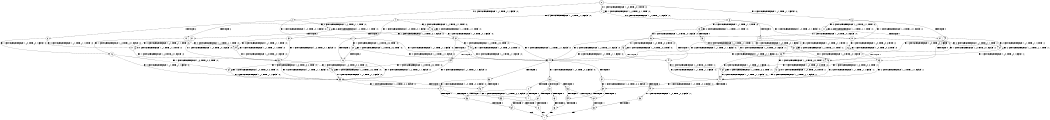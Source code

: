 digraph BCG {
size = "7, 10.5";
center = TRUE;
node [shape = circle];
0 [peripheries = 2];
0 -> 1 [label = "EX !1 !ATOMIC_EXCH_BRANCH (1, +0, TRUE, +0, 1, TRUE) !:0:"];
0 -> 2 [label = "EX !2 !ATOMIC_EXCH_BRANCH (1, +1, TRUE, +1, 1, FALSE) !:0:"];
0 -> 3 [label = "EX !0 !ATOMIC_EXCH_BRANCH (1, +1, TRUE, +1, 1, FALSE) !:0:"];
1 -> 4 [label = "EX !2 !ATOMIC_EXCH_BRANCH (1, +1, TRUE, +1, 1, FALSE) !:0:"];
1 -> 5 [label = "EX !0 !ATOMIC_EXCH_BRANCH (1, +1, TRUE, +1, 1, FALSE) !:0:"];
1 -> 1 [label = "EX !1 !ATOMIC_EXCH_BRANCH (1, +0, TRUE, +0, 1, TRUE) !:0:"];
2 -> 6 [label = "TERMINATE !2"];
2 -> 7 [label = "EX !1 !ATOMIC_EXCH_BRANCH (1, +0, TRUE, +0, 1, FALSE) !:0:"];
2 -> 8 [label = "EX !0 !ATOMIC_EXCH_BRANCH (1, +1, TRUE, +1, 1, TRUE) !:0:"];
3 -> 9 [label = "TERMINATE !0"];
3 -> 10 [label = "EX !1 !ATOMIC_EXCH_BRANCH (1, +0, TRUE, +0, 1, FALSE) !:0:"];
3 -> 11 [label = "EX !2 !ATOMIC_EXCH_BRANCH (1, +1, TRUE, +1, 1, TRUE) !:0:"];
4 -> 12 [label = "TERMINATE !2"];
4 -> 13 [label = "EX !0 !ATOMIC_EXCH_BRANCH (1, +1, TRUE, +1, 1, TRUE) !:0:"];
4 -> 7 [label = "EX !1 !ATOMIC_EXCH_BRANCH (1, +0, TRUE, +0, 1, FALSE) !:0:"];
5 -> 14 [label = "TERMINATE !0"];
5 -> 15 [label = "EX !2 !ATOMIC_EXCH_BRANCH (1, +1, TRUE, +1, 1, TRUE) !:0:"];
5 -> 10 [label = "EX !1 !ATOMIC_EXCH_BRANCH (1, +0, TRUE, +0, 1, FALSE) !:0:"];
6 -> 16 [label = "EX !1 !ATOMIC_EXCH_BRANCH (1, +0, TRUE, +0, 1, FALSE) !:0:"];
6 -> 17 [label = "EX !0 !ATOMIC_EXCH_BRANCH (1, +1, TRUE, +1, 1, TRUE) !:0:"];
7 -> 18 [label = "TERMINATE !2"];
7 -> 19 [label = "EX !0 !ATOMIC_EXCH_BRANCH (1, +1, TRUE, +1, 1, FALSE) !:0:"];
7 -> 20 [label = "EX !1 !ATOMIC_EXCH_BRANCH (1, +0, TRUE, +0, 2, TRUE) !:0:"];
8 -> 21 [label = "TERMINATE !2"];
8 -> 22 [label = "EX !1 !ATOMIC_EXCH_BRANCH (1, +0, TRUE, +0, 1, FALSE) !:0:"];
8 -> 8 [label = "EX !0 !ATOMIC_EXCH_BRANCH (1, +1, TRUE, +1, 1, TRUE) !:0:"];
9 -> 23 [label = "EX !1 !ATOMIC_EXCH_BRANCH (1, +0, TRUE, +0, 1, FALSE) !:1:"];
9 -> 24 [label = "EX !2 !ATOMIC_EXCH_BRANCH (1, +1, TRUE, +1, 1, TRUE) !:1:"];
10 -> 25 [label = "TERMINATE !0"];
10 -> 19 [label = "EX !2 !ATOMIC_EXCH_BRANCH (1, +1, TRUE, +1, 1, FALSE) !:0:"];
10 -> 26 [label = "EX !1 !ATOMIC_EXCH_BRANCH (1, +0, TRUE, +0, 2, TRUE) !:0:"];
11 -> 27 [label = "TERMINATE !0"];
11 -> 28 [label = "EX !1 !ATOMIC_EXCH_BRANCH (1, +0, TRUE, +0, 1, FALSE) !:0:"];
11 -> 11 [label = "EX !2 !ATOMIC_EXCH_BRANCH (1, +1, TRUE, +1, 1, TRUE) !:0:"];
12 -> 29 [label = "EX !0 !ATOMIC_EXCH_BRANCH (1, +1, TRUE, +1, 1, TRUE) !:0:"];
12 -> 16 [label = "EX !1 !ATOMIC_EXCH_BRANCH (1, +0, TRUE, +0, 1, FALSE) !:0:"];
13 -> 30 [label = "TERMINATE !2"];
13 -> 22 [label = "EX !1 !ATOMIC_EXCH_BRANCH (1, +0, TRUE, +0, 1, FALSE) !:0:"];
13 -> 13 [label = "EX !0 !ATOMIC_EXCH_BRANCH (1, +1, TRUE, +1, 1, TRUE) !:0:"];
14 -> 31 [label = "EX !2 !ATOMIC_EXCH_BRANCH (1, +1, TRUE, +1, 1, TRUE) !:1:"];
14 -> 23 [label = "EX !1 !ATOMIC_EXCH_BRANCH (1, +0, TRUE, +0, 1, FALSE) !:1:"];
15 -> 32 [label = "TERMINATE !0"];
15 -> 15 [label = "EX !2 !ATOMIC_EXCH_BRANCH (1, +1, TRUE, +1, 1, TRUE) !:0:"];
15 -> 28 [label = "EX !1 !ATOMIC_EXCH_BRANCH (1, +0, TRUE, +0, 1, FALSE) !:0:"];
16 -> 33 [label = "EX !0 !ATOMIC_EXCH_BRANCH (1, +1, TRUE, +1, 1, FALSE) !:0:"];
16 -> 34 [label = "EX !1 !ATOMIC_EXCH_BRANCH (1, +0, TRUE, +0, 2, TRUE) !:0:"];
17 -> 35 [label = "EX !1 !ATOMIC_EXCH_BRANCH (1, +0, TRUE, +0, 1, FALSE) !:0:"];
17 -> 17 [label = "EX !0 !ATOMIC_EXCH_BRANCH (1, +1, TRUE, +1, 1, TRUE) !:0:"];
18 -> 33 [label = "EX !0 !ATOMIC_EXCH_BRANCH (1, +1, TRUE, +1, 1, FALSE) !:0:"];
18 -> 34 [label = "EX !1 !ATOMIC_EXCH_BRANCH (1, +0, TRUE, +0, 2, TRUE) !:0:"];
19 -> 36 [label = "TERMINATE !2"];
19 -> 37 [label = "TERMINATE !0"];
19 -> 38 [label = "EX !1 !ATOMIC_EXCH_BRANCH (1, +0, TRUE, +0, 2, FALSE) !:0:"];
20 -> 18 [label = "TERMINATE !2"];
20 -> 19 [label = "EX !0 !ATOMIC_EXCH_BRANCH (1, +1, TRUE, +1, 1, FALSE) !:0:"];
20 -> 20 [label = "EX !1 !ATOMIC_EXCH_BRANCH (1, +0, TRUE, +0, 2, TRUE) !:0:"];
21 -> 35 [label = "EX !1 !ATOMIC_EXCH_BRANCH (1, +0, TRUE, +0, 1, FALSE) !:0:"];
21 -> 17 [label = "EX !0 !ATOMIC_EXCH_BRANCH (1, +1, TRUE, +1, 1, TRUE) !:0:"];
22 -> 39 [label = "TERMINATE !2"];
22 -> 40 [label = "EX !1 !ATOMIC_EXCH_BRANCH (1, +0, TRUE, +0, 2, TRUE) !:0:"];
22 -> 19 [label = "EX !0 !ATOMIC_EXCH_BRANCH (1, +1, TRUE, +1, 1, FALSE) !:0:"];
23 -> 41 [label = "EX !2 !ATOMIC_EXCH_BRANCH (1, +1, TRUE, +1, 1, FALSE) !:1:"];
23 -> 42 [label = "EX !1 !ATOMIC_EXCH_BRANCH (1, +0, TRUE, +0, 2, TRUE) !:1:"];
24 -> 43 [label = "EX !1 !ATOMIC_EXCH_BRANCH (1, +0, TRUE, +0, 1, FALSE) !:1:"];
24 -> 24 [label = "EX !2 !ATOMIC_EXCH_BRANCH (1, +1, TRUE, +1, 1, TRUE) !:1:"];
25 -> 41 [label = "EX !2 !ATOMIC_EXCH_BRANCH (1, +1, TRUE, +1, 1, FALSE) !:1:"];
25 -> 42 [label = "EX !1 !ATOMIC_EXCH_BRANCH (1, +0, TRUE, +0, 2, TRUE) !:1:"];
26 -> 25 [label = "TERMINATE !0"];
26 -> 19 [label = "EX !2 !ATOMIC_EXCH_BRANCH (1, +1, TRUE, +1, 1, FALSE) !:0:"];
26 -> 26 [label = "EX !1 !ATOMIC_EXCH_BRANCH (1, +0, TRUE, +0, 2, TRUE) !:0:"];
27 -> 43 [label = "EX !1 !ATOMIC_EXCH_BRANCH (1, +0, TRUE, +0, 1, FALSE) !:1:"];
27 -> 24 [label = "EX !2 !ATOMIC_EXCH_BRANCH (1, +1, TRUE, +1, 1, TRUE) !:1:"];
28 -> 44 [label = "TERMINATE !0"];
28 -> 19 [label = "EX !2 !ATOMIC_EXCH_BRANCH (1, +1, TRUE, +1, 1, FALSE) !:0:"];
28 -> 45 [label = "EX !1 !ATOMIC_EXCH_BRANCH (1, +0, TRUE, +0, 2, TRUE) !:0:"];
29 -> 35 [label = "EX !1 !ATOMIC_EXCH_BRANCH (1, +0, TRUE, +0, 1, FALSE) !:0:"];
29 -> 29 [label = "EX !0 !ATOMIC_EXCH_BRANCH (1, +1, TRUE, +1, 1, TRUE) !:0:"];
30 -> 35 [label = "EX !1 !ATOMIC_EXCH_BRANCH (1, +0, TRUE, +0, 1, FALSE) !:0:"];
30 -> 29 [label = "EX !0 !ATOMIC_EXCH_BRANCH (1, +1, TRUE, +1, 1, TRUE) !:0:"];
31 -> 31 [label = "EX !2 !ATOMIC_EXCH_BRANCH (1, +1, TRUE, +1, 1, TRUE) !:1:"];
31 -> 43 [label = "EX !1 !ATOMIC_EXCH_BRANCH (1, +0, TRUE, +0, 1, FALSE) !:1:"];
32 -> 31 [label = "EX !2 !ATOMIC_EXCH_BRANCH (1, +1, TRUE, +1, 1, TRUE) !:1:"];
32 -> 43 [label = "EX !1 !ATOMIC_EXCH_BRANCH (1, +0, TRUE, +0, 1, FALSE) !:1:"];
33 -> 46 [label = "TERMINATE !0"];
33 -> 47 [label = "EX !1 !ATOMIC_EXCH_BRANCH (1, +0, TRUE, +0, 2, FALSE) !:0:"];
34 -> 33 [label = "EX !0 !ATOMIC_EXCH_BRANCH (1, +1, TRUE, +1, 1, FALSE) !:0:"];
34 -> 34 [label = "EX !1 !ATOMIC_EXCH_BRANCH (1, +0, TRUE, +0, 2, TRUE) !:0:"];
35 -> 48 [label = "EX !1 !ATOMIC_EXCH_BRANCH (1, +0, TRUE, +0, 2, TRUE) !:0:"];
35 -> 33 [label = "EX !0 !ATOMIC_EXCH_BRANCH (1, +1, TRUE, +1, 1, FALSE) !:0:"];
36 -> 46 [label = "TERMINATE !0"];
36 -> 47 [label = "EX !1 !ATOMIC_EXCH_BRANCH (1, +0, TRUE, +0, 2, FALSE) !:0:"];
37 -> 49 [label = "TERMINATE !2"];
37 -> 50 [label = "EX !1 !ATOMIC_EXCH_BRANCH (1, +0, TRUE, +0, 2, FALSE) !:1:"];
38 -> 51 [label = "TERMINATE !1"];
38 -> 52 [label = "TERMINATE !2"];
38 -> 53 [label = "TERMINATE !0"];
39 -> 48 [label = "EX !1 !ATOMIC_EXCH_BRANCH (1, +0, TRUE, +0, 2, TRUE) !:0:"];
39 -> 33 [label = "EX !0 !ATOMIC_EXCH_BRANCH (1, +1, TRUE, +1, 1, FALSE) !:0:"];
40 -> 39 [label = "TERMINATE !2"];
40 -> 40 [label = "EX !1 !ATOMIC_EXCH_BRANCH (1, +0, TRUE, +0, 2, TRUE) !:0:"];
40 -> 19 [label = "EX !0 !ATOMIC_EXCH_BRANCH (1, +1, TRUE, +1, 1, FALSE) !:0:"];
41 -> 49 [label = "TERMINATE !2"];
41 -> 50 [label = "EX !1 !ATOMIC_EXCH_BRANCH (1, +0, TRUE, +0, 2, FALSE) !:1:"];
42 -> 41 [label = "EX !2 !ATOMIC_EXCH_BRANCH (1, +1, TRUE, +1, 1, FALSE) !:1:"];
42 -> 42 [label = "EX !1 !ATOMIC_EXCH_BRANCH (1, +0, TRUE, +0, 2, TRUE) !:1:"];
43 -> 41 [label = "EX !2 !ATOMIC_EXCH_BRANCH (1, +1, TRUE, +1, 1, FALSE) !:1:"];
43 -> 54 [label = "EX !1 !ATOMIC_EXCH_BRANCH (1, +0, TRUE, +0, 2, TRUE) !:1:"];
44 -> 41 [label = "EX !2 !ATOMIC_EXCH_BRANCH (1, +1, TRUE, +1, 1, FALSE) !:1:"];
44 -> 54 [label = "EX !1 !ATOMIC_EXCH_BRANCH (1, +0, TRUE, +0, 2, TRUE) !:1:"];
45 -> 44 [label = "TERMINATE !0"];
45 -> 19 [label = "EX !2 !ATOMIC_EXCH_BRANCH (1, +1, TRUE, +1, 1, FALSE) !:0:"];
45 -> 45 [label = "EX !1 !ATOMIC_EXCH_BRANCH (1, +0, TRUE, +0, 2, TRUE) !:0:"];
46 -> 55 [label = "EX !1 !ATOMIC_EXCH_BRANCH (1, +0, TRUE, +0, 2, FALSE) !:2:"];
47 -> 56 [label = "TERMINATE !1"];
47 -> 57 [label = "TERMINATE !0"];
48 -> 48 [label = "EX !1 !ATOMIC_EXCH_BRANCH (1, +0, TRUE, +0, 2, TRUE) !:0:"];
48 -> 33 [label = "EX !0 !ATOMIC_EXCH_BRANCH (1, +1, TRUE, +1, 1, FALSE) !:0:"];
49 -> 58 [label = "EX !1 !ATOMIC_EXCH_BRANCH (1, +0, TRUE, +0, 2, FALSE) !:1:"];
50 -> 59 [label = "TERMINATE !1"];
50 -> 60 [label = "TERMINATE !2"];
51 -> 61 [label = "TERMINATE !2"];
51 -> 62 [label = "TERMINATE !0"];
52 -> 56 [label = "TERMINATE !1"];
52 -> 57 [label = "TERMINATE !0"];
53 -> 59 [label = "TERMINATE !1"];
53 -> 60 [label = "TERMINATE !2"];
54 -> 41 [label = "EX !2 !ATOMIC_EXCH_BRANCH (1, +1, TRUE, +1, 1, FALSE) !:1:"];
54 -> 54 [label = "EX !1 !ATOMIC_EXCH_BRANCH (1, +0, TRUE, +0, 2, TRUE) !:1:"];
55 -> 63 [label = "TERMINATE !1"];
56 -> 64 [label = "TERMINATE !0"];
57 -> 63 [label = "TERMINATE !1"];
58 -> 65 [label = "TERMINATE !1"];
59 -> 66 [label = "TERMINATE !2"];
60 -> 65 [label = "TERMINATE !1"];
61 -> 64 [label = "TERMINATE !0"];
62 -> 66 [label = "TERMINATE !2"];
63 -> 67 [label = "exit"];
64 -> 67 [label = "exit"];
65 -> 67 [label = "exit"];
66 -> 67 [label = "exit"];
}
